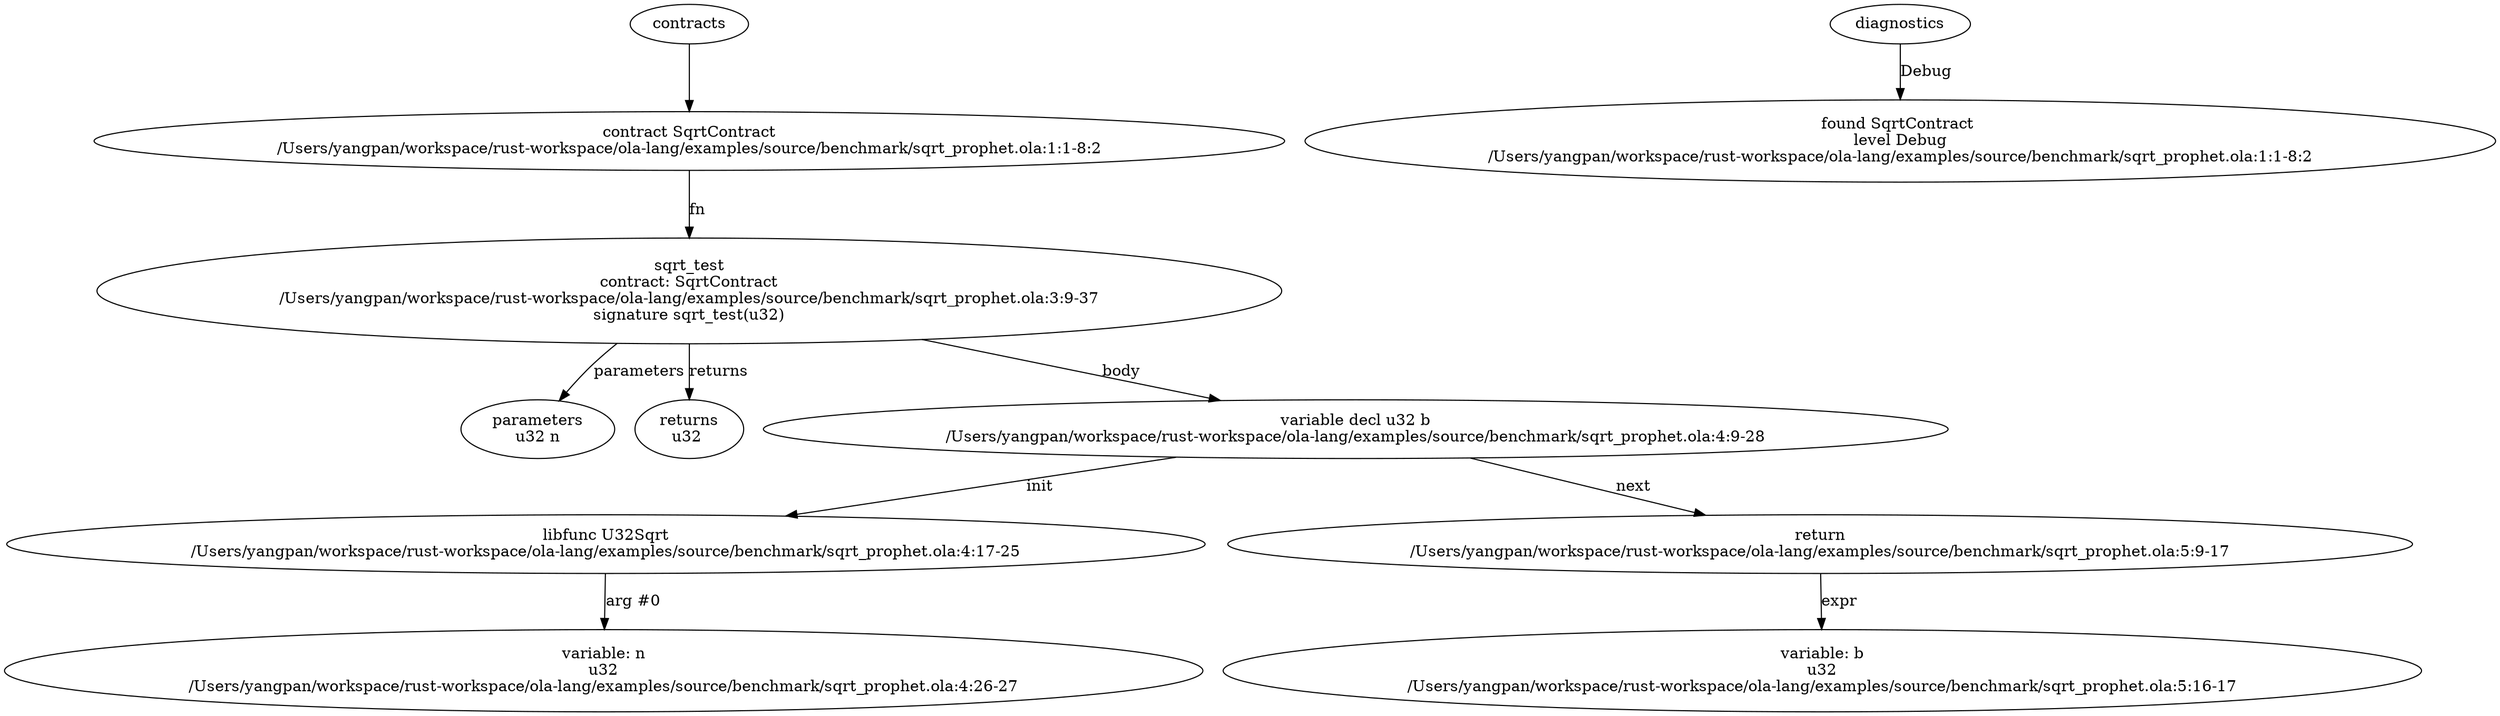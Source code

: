 strict digraph "/Users/yangpan/workspace/rust-workspace/ola-lang/examples/source/benchmark/sqrt_prophet.ola" {
	contract [label="contract SqrtContract\n/Users/yangpan/workspace/rust-workspace/ola-lang/examples/source/benchmark/sqrt_prophet.ola:1:1-8:2"]
	sqrt_test [label="sqrt_test\ncontract: SqrtContract\n/Users/yangpan/workspace/rust-workspace/ola-lang/examples/source/benchmark/sqrt_prophet.ola:3:9-37\nsignature sqrt_test(u32)"]
	parameters [label="parameters\nu32 n"]
	returns [label="returns\nu32 "]
	var_decl [label="variable decl u32 b\n/Users/yangpan/workspace/rust-workspace/ola-lang/examples/source/benchmark/sqrt_prophet.ola:4:9-28"]
	libfunc [label="libfunc U32Sqrt\n/Users/yangpan/workspace/rust-workspace/ola-lang/examples/source/benchmark/sqrt_prophet.ola:4:17-25"]
	variable [label="variable: n\nu32\n/Users/yangpan/workspace/rust-workspace/ola-lang/examples/source/benchmark/sqrt_prophet.ola:4:26-27"]
	return [label="return\n/Users/yangpan/workspace/rust-workspace/ola-lang/examples/source/benchmark/sqrt_prophet.ola:5:9-17"]
	variable_9 [label="variable: b\nu32\n/Users/yangpan/workspace/rust-workspace/ola-lang/examples/source/benchmark/sqrt_prophet.ola:5:16-17"]
	diagnostic [label="found SqrtContract \nlevel Debug\n/Users/yangpan/workspace/rust-workspace/ola-lang/examples/source/benchmark/sqrt_prophet.ola:1:1-8:2"]
	contracts -> contract
	contract -> sqrt_test [label="fn"]
	sqrt_test -> parameters [label="parameters"]
	sqrt_test -> returns [label="returns"]
	sqrt_test -> var_decl [label="body"]
	var_decl -> libfunc [label="init"]
	libfunc -> variable [label="arg #0"]
	var_decl -> return [label="next"]
	return -> variable_9 [label="expr"]
	diagnostics -> diagnostic [label="Debug"]
}
